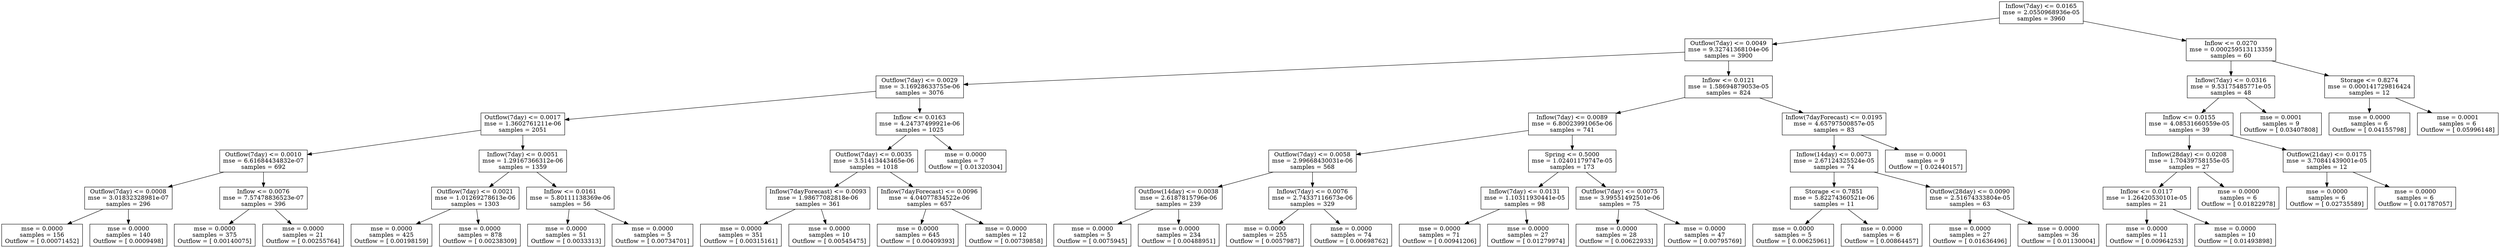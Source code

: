 digraph Tree {
0 [label="Inflow(7day) <= 0.0165\nmse = 2.0550968936e-05\nsamples = 3960", shape="box"] ;
1 [label="Outflow(7day) <= 0.0049\nmse = 9.32741368104e-06\nsamples = 3900", shape="box"] ;
0 -> 1 ;
2 [label="Outflow(7day) <= 0.0029\nmse = 3.16928633755e-06\nsamples = 3076", shape="box"] ;
1 -> 2 ;
3 [label="Outflow(7day) <= 0.0017\nmse = 1.3602761211e-06\nsamples = 2051", shape="box"] ;
2 -> 3 ;
4 [label="Outflow(7day) <= 0.0010\nmse = 6.61684434832e-07\nsamples = 692", shape="box"] ;
3 -> 4 ;
5 [label="Outflow(7day) <= 0.0008\nmse = 3.01832328981e-07\nsamples = 296", shape="box"] ;
4 -> 5 ;
6 [label="mse = 0.0000\nsamples = 156\nOutflow = [ 0.00071452]", shape="box"] ;
5 -> 6 ;
7 [label="mse = 0.0000\nsamples = 140\nOutflow = [ 0.0009498]", shape="box"] ;
5 -> 7 ;
8 [label="Inflow <= 0.0076\nmse = 7.57478836523e-07\nsamples = 396", shape="box"] ;
4 -> 8 ;
9 [label="mse = 0.0000\nsamples = 375\nOutflow = [ 0.00140075]", shape="box"] ;
8 -> 9 ;
10 [label="mse = 0.0000\nsamples = 21\nOutflow = [ 0.00255764]", shape="box"] ;
8 -> 10 ;
11 [label="Inflow(7day) <= 0.0051\nmse = 1.29167366312e-06\nsamples = 1359", shape="box"] ;
3 -> 11 ;
12 [label="Outflow(7day) <= 0.0021\nmse = 1.01269278613e-06\nsamples = 1303", shape="box"] ;
11 -> 12 ;
13 [label="mse = 0.0000\nsamples = 425\nOutflow = [ 0.00198159]", shape="box"] ;
12 -> 13 ;
14 [label="mse = 0.0000\nsamples = 878\nOutflow = [ 0.00238309]", shape="box"] ;
12 -> 14 ;
15 [label="Inflow <= 0.0161\nmse = 5.80111138369e-06\nsamples = 56", shape="box"] ;
11 -> 15 ;
16 [label="mse = 0.0000\nsamples = 51\nOutflow = [ 0.0033313]", shape="box"] ;
15 -> 16 ;
17 [label="mse = 0.0000\nsamples = 5\nOutflow = [ 0.00734701]", shape="box"] ;
15 -> 17 ;
18 [label="Inflow <= 0.0163\nmse = 4.24737499921e-06\nsamples = 1025", shape="box"] ;
2 -> 18 ;
19 [label="Outflow(7day) <= 0.0035\nmse = 3.51413443465e-06\nsamples = 1018", shape="box"] ;
18 -> 19 ;
20 [label="Inflow(7dayForecast) <= 0.0093\nmse = 1.98677082818e-06\nsamples = 361", shape="box"] ;
19 -> 20 ;
21 [label="mse = 0.0000\nsamples = 351\nOutflow = [ 0.00315161]", shape="box"] ;
20 -> 21 ;
22 [label="mse = 0.0000\nsamples = 10\nOutflow = [ 0.00545475]", shape="box"] ;
20 -> 22 ;
23 [label="Inflow(7dayForecast) <= 0.0096\nmse = 4.04077834522e-06\nsamples = 657", shape="box"] ;
19 -> 23 ;
24 [label="mse = 0.0000\nsamples = 645\nOutflow = [ 0.00409393]", shape="box"] ;
23 -> 24 ;
25 [label="mse = 0.0000\nsamples = 12\nOutflow = [ 0.00739858]", shape="box"] ;
23 -> 25 ;
26 [label="mse = 0.0000\nsamples = 7\nOutflow = [ 0.01320304]", shape="box"] ;
18 -> 26 ;
27 [label="Inflow <= 0.0121\nmse = 1.58694879053e-05\nsamples = 824", shape="box"] ;
1 -> 27 ;
28 [label="Inflow(7day) <= 0.0089\nmse = 6.80023991065e-06\nsamples = 741", shape="box"] ;
27 -> 28 ;
29 [label="Outflow(7day) <= 0.0058\nmse = 2.99668430031e-06\nsamples = 568", shape="box"] ;
28 -> 29 ;
30 [label="Outflow(14day) <= 0.0038\nmse = 2.6187815796e-06\nsamples = 239", shape="box"] ;
29 -> 30 ;
31 [label="mse = 0.0000\nsamples = 5\nOutflow = [ 0.0075945]", shape="box"] ;
30 -> 31 ;
32 [label="mse = 0.0000\nsamples = 234\nOutflow = [ 0.00488951]", shape="box"] ;
30 -> 32 ;
33 [label="Inflow(7day) <= 0.0076\nmse = 2.74337116673e-06\nsamples = 329", shape="box"] ;
29 -> 33 ;
34 [label="mse = 0.0000\nsamples = 255\nOutflow = [ 0.0057987]", shape="box"] ;
33 -> 34 ;
35 [label="mse = 0.0000\nsamples = 74\nOutflow = [ 0.00698762]", shape="box"] ;
33 -> 35 ;
36 [label="Spring <= 0.5000\nmse = 1.02401179747e-05\nsamples = 173", shape="box"] ;
28 -> 36 ;
37 [label="Inflow(7day) <= 0.0131\nmse = 1.10311930441e-05\nsamples = 98", shape="box"] ;
36 -> 37 ;
38 [label="mse = 0.0000\nsamples = 71\nOutflow = [ 0.00941206]", shape="box"] ;
37 -> 38 ;
39 [label="mse = 0.0000\nsamples = 27\nOutflow = [ 0.01279974]", shape="box"] ;
37 -> 39 ;
40 [label="Outflow(7day) <= 0.0075\nmse = 3.99551492501e-06\nsamples = 75", shape="box"] ;
36 -> 40 ;
41 [label="mse = 0.0000\nsamples = 28\nOutflow = [ 0.00622933]", shape="box"] ;
40 -> 41 ;
42 [label="mse = 0.0000\nsamples = 47\nOutflow = [ 0.00795769]", shape="box"] ;
40 -> 42 ;
43 [label="Inflow(7dayForecast) <= 0.0195\nmse = 4.65797500857e-05\nsamples = 83", shape="box"] ;
27 -> 43 ;
44 [label="Inflow(14day) <= 0.0073\nmse = 2.67124325524e-05\nsamples = 74", shape="box"] ;
43 -> 44 ;
45 [label="Storage <= 0.7851\nmse = 5.82274360521e-06\nsamples = 11", shape="box"] ;
44 -> 45 ;
46 [label="mse = 0.0000\nsamples = 5\nOutflow = [ 0.00625961]", shape="box"] ;
45 -> 46 ;
47 [label="mse = 0.0000\nsamples = 6\nOutflow = [ 0.00864457]", shape="box"] ;
45 -> 47 ;
48 [label="Outflow(28day) <= 0.0090\nmse = 2.51674333804e-05\nsamples = 63", shape="box"] ;
44 -> 48 ;
49 [label="mse = 0.0000\nsamples = 27\nOutflow = [ 0.01636496]", shape="box"] ;
48 -> 49 ;
50 [label="mse = 0.0000\nsamples = 36\nOutflow = [ 0.01130004]", shape="box"] ;
48 -> 50 ;
51 [label="mse = 0.0001\nsamples = 9\nOutflow = [ 0.02440157]", shape="box"] ;
43 -> 51 ;
52 [label="Inflow <= 0.0270\nmse = 0.000259513113359\nsamples = 60", shape="box"] ;
0 -> 52 ;
53 [label="Inflow(7day) <= 0.0316\nmse = 9.53175485771e-05\nsamples = 48", shape="box"] ;
52 -> 53 ;
54 [label="Inflow <= 0.0155\nmse = 4.08531660559e-05\nsamples = 39", shape="box"] ;
53 -> 54 ;
55 [label="Inflow(28day) <= 0.0208\nmse = 1.70439758155e-05\nsamples = 27", shape="box"] ;
54 -> 55 ;
56 [label="Inflow <= 0.0117\nmse = 1.26420530101e-05\nsamples = 21", shape="box"] ;
55 -> 56 ;
57 [label="mse = 0.0000\nsamples = 11\nOutflow = [ 0.00964253]", shape="box"] ;
56 -> 57 ;
58 [label="mse = 0.0000\nsamples = 10\nOutflow = [ 0.01493898]", shape="box"] ;
56 -> 58 ;
59 [label="mse = 0.0000\nsamples = 6\nOutflow = [ 0.01822978]", shape="box"] ;
55 -> 59 ;
60 [label="Outflow(21day) <= 0.0175\nmse = 3.70841439001e-05\nsamples = 12", shape="box"] ;
54 -> 60 ;
61 [label="mse = 0.0000\nsamples = 6\nOutflow = [ 0.02735589]", shape="box"] ;
60 -> 61 ;
62 [label="mse = 0.0000\nsamples = 6\nOutflow = [ 0.01787057]", shape="box"] ;
60 -> 62 ;
63 [label="mse = 0.0001\nsamples = 9\nOutflow = [ 0.03407808]", shape="box"] ;
53 -> 63 ;
64 [label="Storage <= 0.8274\nmse = 0.000141729816424\nsamples = 12", shape="box"] ;
52 -> 64 ;
65 [label="mse = 0.0000\nsamples = 6\nOutflow = [ 0.04155798]", shape="box"] ;
64 -> 65 ;
66 [label="mse = 0.0001\nsamples = 6\nOutflow = [ 0.05996148]", shape="box"] ;
64 -> 66 ;
}
